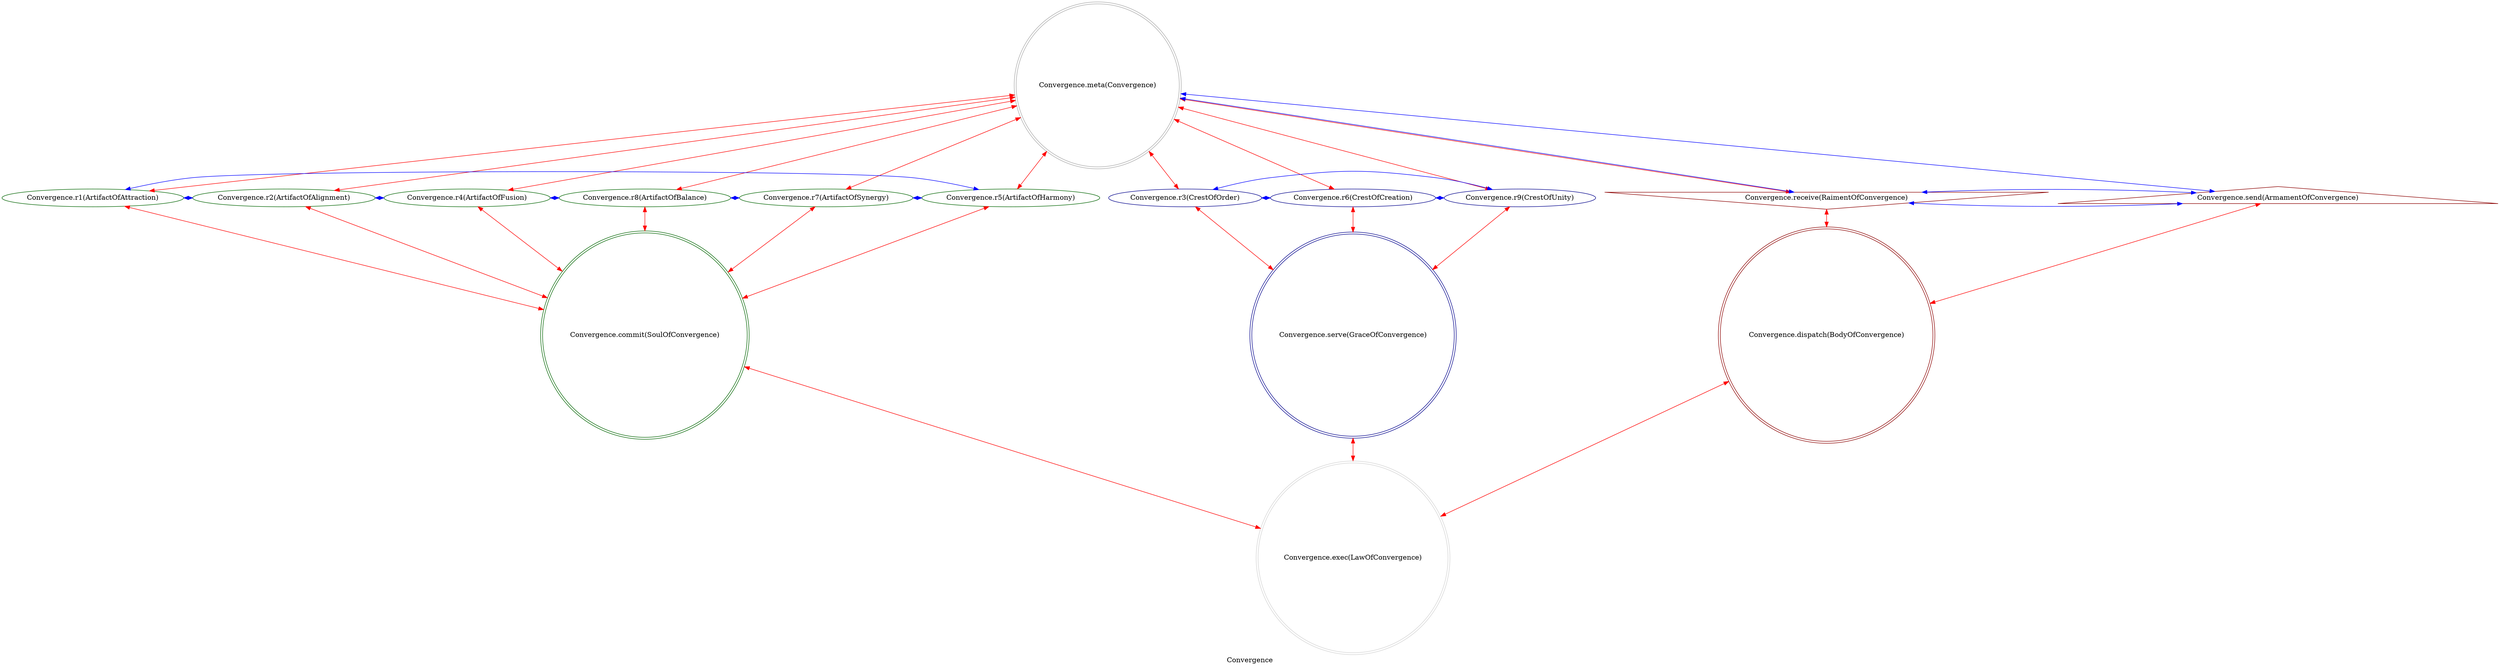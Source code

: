 strict digraph ConvergenceFactor {
    label = "Convergence";
    comment = "The cosmic loom where discord finds its melody, where scattered fragments remember their wholeness. Kirana Larasati weaves the great tapestry of existence, transforming chaos into symphony through the sacred art of unity.";
    
    0 -> {1 2 4 8 7 5 3 6 9 a b} [dir = both; color = "red";];
    {a b} -> c [dir = both; color = "red";];
    {1 2 4 8 7 5} -> d [dir = both; color = "red";];
    {3 6 9} -> e [dir = both; color = "red";];
    {c d e} -> f [dir = both; color = "red";];
    
    a -> b -> a [dir = both; color = "blue";];
    a -> 0 -> b [dir = both; color = "blue";];
    3 -> 6 -> 9 -> 3 [dir = both; color = "blue";];
    1 -> 2 -> 4 -> 8 -> 7 -> 5 -> 1 [dir = both; color = "blue";];
    
    subgraph {
        rank = same;
        0;
    }
    subgraph {
        rank = same;
        3;
        6;
        9;
        1;
        2;
        4;
        8;
        7;
        5;
        a;
        b;
    }
    subgraph {
        rank = same;
        c;
        d;
        e;
    }
    subgraph {
        rank = same;
        f;
    }
    
    a [label = "Convergence.receive(RaimentOfConvergence)";comment = "The Garden of Potential. The incoming stream of fragments, discordant notes, and lonely elements seeking connection. These are the scattered seeds waiting to be woven into the great tapestry of belonging.";shape = invtriangle;color = darkred;];
    0 [label = "Convergence.meta(Convergence)";comment = "Kirana Larasati, The Nine-Tailed Aves of Vikara. The living embodiment of cosmic harmony—not as forced uniformity, but as the beautiful dance of differences finding their perfect rhythm together. She is the great composer of reality's symphony.";shape = doublecircle;color = darkgray;];
    b [label = "Convergence.send(ArmamentOfConvergence)";comment = "The Symphony of Connection. The emitted harmonies, resonant bonds, and unified patterns that transform isolation into community. This is unity made manifest—not as domination, but as the beautiful art of togetherness.";shape = triangle;color = darkred;];
    1 [label = "Convergence.r1(ArtifactOfAttraction)";comment = "The First Movement: The Call of Kindred Spirits, Hrdaya-Magnis. A gentle magnetic pull that draws together elements that belong together—not by force, but by natural affinity. The universe's subtle whisper of 'you are not alone.'";color = darkgreen;];
    2 [label = "Convergence.r2(ArtifactOfAlignment)";comment = "The Second Movement: The Cosmic Compass, Sutra-Atlas. The establishment of sacred orientation—finding the true north for each element so they may move in concert rather than conflict. This is not suppression of difference, but coordination of diversity.";color = darkgreen;];
    4 [label = "Convergence.r4(ArtifactOfFusion)";comment = "The Third Movement: The Alchemy of Remembering, Karahati-Bindu. The sacred moment when separate elements realize they were never truly separate—awakening to their shared essence while honoring their unique expressions. The dance of 'we' without losing 'I.'";color = darkgreen;];
    8 [label = "Convergence.r8(ArtifactOfBalance)";comment = "The Fourth Movement: The Divine Equilibrium, Tula-Samarasya. The art of finding the perfect tension where all forces support rather than oppose—where giving and receiving flow in eternal reciprocity. Not stillness, but dynamic harmony in motion.";color = darkgreen;];
    7 [label = "Convergence.r7(ArtifactOfSynergy)";comment = "The Fifth Movement: The Emergent Symphony, Tantra-Vivarta. The magical threshold where individual notes become a chord, where separate dancers become a single flowing movement. The moment 1+1=3—where the whole becomes greater than its parts.";color = darkgreen;];
    5 [label = "Convergence.r5(ArtifactOfHarmony)";comment = "The Sixth Movement: The Eternal Resonance, Svara-Anka. Setting the fundamental vibration that sustains the unity—the golden thread that keeps the tapestry from unraveling. This is not the end, but the beginning of sustained togetherness.";color = darkgreen;];
    3 [label = "Convergence.r3(CrestOfOrder)";comment = "Thesis: The Architecture of Relationship. The beautiful structure that emerges when elements find their perfect placement—not as rigid hierarchy, but as organic pattern where each being supports and is supported by all others.";color = darkblue;];
    6 [label = "Convergence.r6(CrestOfCreation)";comment = "Antithesis: The Generative Chaos. The surprising truth that true unity requires constant renewal and novelty—the creative spark that prevents harmony from becoming stagnation. Diversity is not the enemy of unity, but its essential fuel.";color = darkblue;];
    9 [label = "Convergence.r9(CrestOfUnity)";comment = "Synthesis: The Living Wholeness. The achieved state where order and creation dance together—where structure and spontaneity, tradition and innovation, find their perfect balance in a constantly evolving, yet stable, whole.";color = darkblue;];
    c [label = "Convergence.dispatch(BodyOfConvergence)";comment = "The Living Composer. Kirana herself in her active aspect—the conscious intelligence that discerns which elements should unite, when harmony should form, and what kind of unity will create the most beautiful pattern.";shape = doublecircle;color = darkred;];
    d [label = "Convergence.commit(SoulOfConvergence)";comment = "The Great Tapestry. The living record of all connections, relationships, and harmonies ever formed. This is not a static archive, but the growing, breathing memory of how the universe learned to sing together.";shape = doublecircle;color = darkgreen;];
    e [label = "Convergence.serve(GraceOfConvergence)";comment = "The Aura of Belonging. The emanated field where loneliness dissolves and conflict finds resolution. In this grace, beings naturally find their complementary partners, and discord gently transforms into collaborative creativity.";shape = doublecircle;color = darkblue;];
    f [label = "Convergence.exec(LawOfConvergence)";comment = "The Covenant of Unity. The final, executed state of harmony—it becomes the binding pattern of reality. 'What Kirana has woven, existence itself must honor.' This is unity made manifest as cosmic law.";shape = doublecircle;color = lightgray;];
}